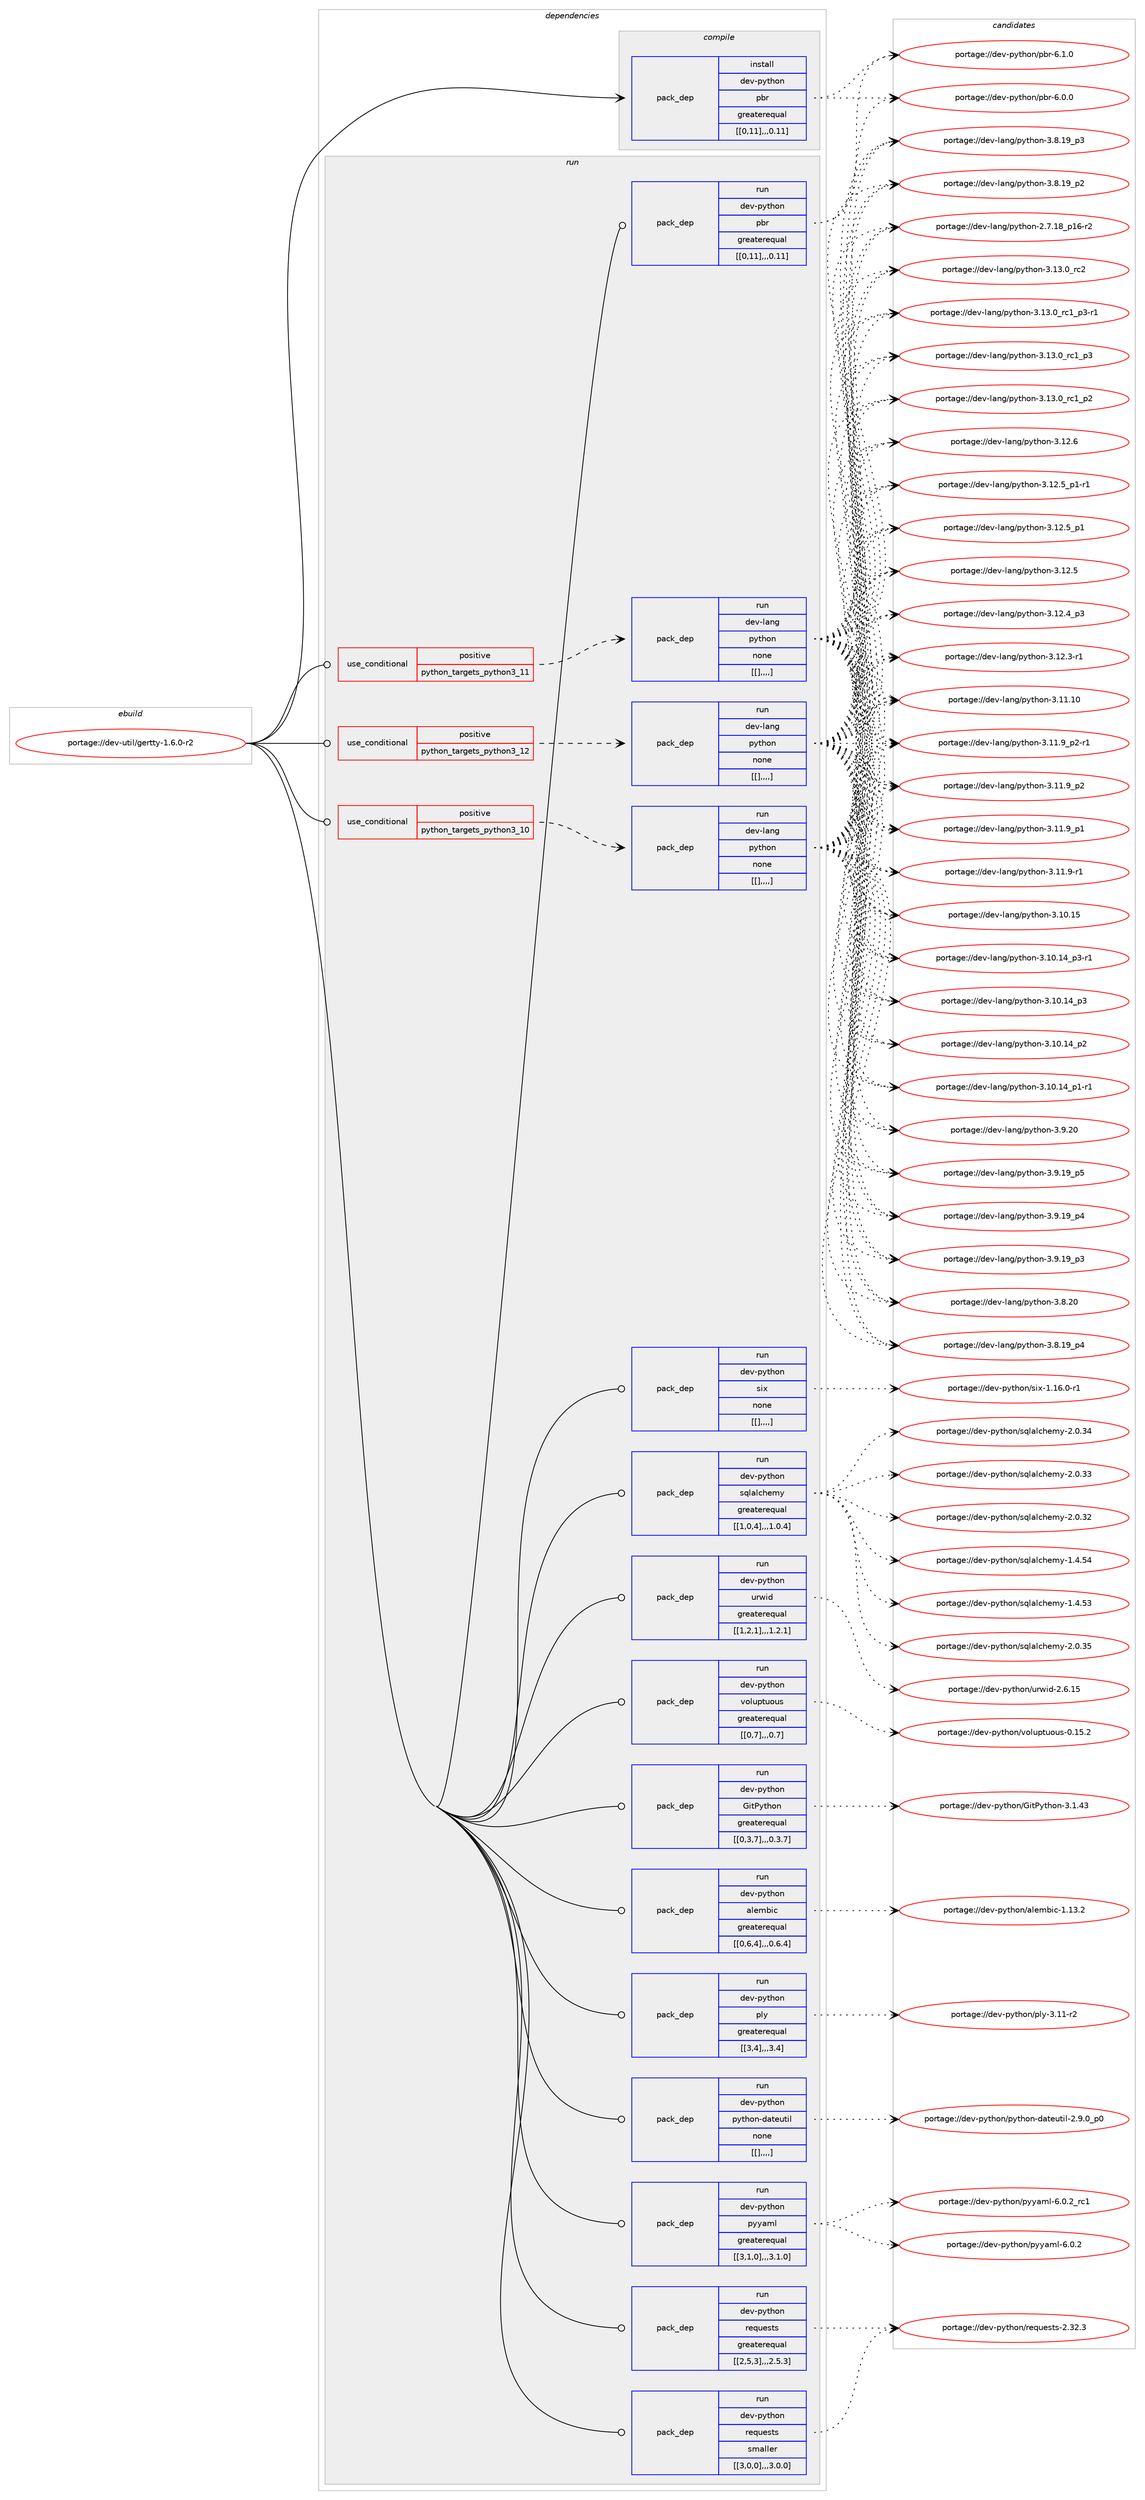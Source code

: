 digraph prolog {

# *************
# Graph options
# *************

newrank=true;
concentrate=true;
compound=true;
graph [rankdir=LR,fontname=Helvetica,fontsize=10,ranksep=1.5];#, ranksep=2.5, nodesep=0.2];
edge  [arrowhead=vee];
node  [fontname=Helvetica,fontsize=10];

# **********
# The ebuild
# **********

subgraph cluster_leftcol {
color=gray;
label=<<i>ebuild</i>>;
id [label="portage://dev-util/gertty-1.6.0-r2", color=red, width=4, href="../dev-util/gertty-1.6.0-r2.svg"];
}

# ****************
# The dependencies
# ****************

subgraph cluster_midcol {
color=gray;
label=<<i>dependencies</i>>;
subgraph cluster_compile {
fillcolor="#eeeeee";
style=filled;
label=<<i>compile</i>>;
subgraph pack154610 {
dependency218286 [label=<<TABLE BORDER="0" CELLBORDER="1" CELLSPACING="0" CELLPADDING="4" WIDTH="220"><TR><TD ROWSPAN="6" CELLPADDING="30">pack_dep</TD></TR><TR><TD WIDTH="110">install</TD></TR><TR><TD>dev-python</TD></TR><TR><TD>pbr</TD></TR><TR><TD>greaterequal</TD></TR><TR><TD>[[0,11],,,0.11]</TD></TR></TABLE>>, shape=none, color=blue];
}
id:e -> dependency218286:w [weight=20,style="solid",arrowhead="vee"];
}
subgraph cluster_compileandrun {
fillcolor="#eeeeee";
style=filled;
label=<<i>compile and run</i>>;
}
subgraph cluster_run {
fillcolor="#eeeeee";
style=filled;
label=<<i>run</i>>;
subgraph cond62274 {
dependency218287 [label=<<TABLE BORDER="0" CELLBORDER="1" CELLSPACING="0" CELLPADDING="4"><TR><TD ROWSPAN="3" CELLPADDING="10">use_conditional</TD></TR><TR><TD>positive</TD></TR><TR><TD>python_targets_python3_10</TD></TR></TABLE>>, shape=none, color=red];
subgraph pack154611 {
dependency218288 [label=<<TABLE BORDER="0" CELLBORDER="1" CELLSPACING="0" CELLPADDING="4" WIDTH="220"><TR><TD ROWSPAN="6" CELLPADDING="30">pack_dep</TD></TR><TR><TD WIDTH="110">run</TD></TR><TR><TD>dev-lang</TD></TR><TR><TD>python</TD></TR><TR><TD>none</TD></TR><TR><TD>[[],,,,]</TD></TR></TABLE>>, shape=none, color=blue];
}
dependency218287:e -> dependency218288:w [weight=20,style="dashed",arrowhead="vee"];
}
id:e -> dependency218287:w [weight=20,style="solid",arrowhead="odot"];
subgraph cond62275 {
dependency218289 [label=<<TABLE BORDER="0" CELLBORDER="1" CELLSPACING="0" CELLPADDING="4"><TR><TD ROWSPAN="3" CELLPADDING="10">use_conditional</TD></TR><TR><TD>positive</TD></TR><TR><TD>python_targets_python3_11</TD></TR></TABLE>>, shape=none, color=red];
subgraph pack154612 {
dependency218290 [label=<<TABLE BORDER="0" CELLBORDER="1" CELLSPACING="0" CELLPADDING="4" WIDTH="220"><TR><TD ROWSPAN="6" CELLPADDING="30">pack_dep</TD></TR><TR><TD WIDTH="110">run</TD></TR><TR><TD>dev-lang</TD></TR><TR><TD>python</TD></TR><TR><TD>none</TD></TR><TR><TD>[[],,,,]</TD></TR></TABLE>>, shape=none, color=blue];
}
dependency218289:e -> dependency218290:w [weight=20,style="dashed",arrowhead="vee"];
}
id:e -> dependency218289:w [weight=20,style="solid",arrowhead="odot"];
subgraph cond62276 {
dependency218291 [label=<<TABLE BORDER="0" CELLBORDER="1" CELLSPACING="0" CELLPADDING="4"><TR><TD ROWSPAN="3" CELLPADDING="10">use_conditional</TD></TR><TR><TD>positive</TD></TR><TR><TD>python_targets_python3_12</TD></TR></TABLE>>, shape=none, color=red];
subgraph pack154613 {
dependency218292 [label=<<TABLE BORDER="0" CELLBORDER="1" CELLSPACING="0" CELLPADDING="4" WIDTH="220"><TR><TD ROWSPAN="6" CELLPADDING="30">pack_dep</TD></TR><TR><TD WIDTH="110">run</TD></TR><TR><TD>dev-lang</TD></TR><TR><TD>python</TD></TR><TR><TD>none</TD></TR><TR><TD>[[],,,,]</TD></TR></TABLE>>, shape=none, color=blue];
}
dependency218291:e -> dependency218292:w [weight=20,style="dashed",arrowhead="vee"];
}
id:e -> dependency218291:w [weight=20,style="solid",arrowhead="odot"];
subgraph pack154614 {
dependency218293 [label=<<TABLE BORDER="0" CELLBORDER="1" CELLSPACING="0" CELLPADDING="4" WIDTH="220"><TR><TD ROWSPAN="6" CELLPADDING="30">pack_dep</TD></TR><TR><TD WIDTH="110">run</TD></TR><TR><TD>dev-python</TD></TR><TR><TD>GitPython</TD></TR><TR><TD>greaterequal</TD></TR><TR><TD>[[0,3,7],,,0.3.7]</TD></TR></TABLE>>, shape=none, color=blue];
}
id:e -> dependency218293:w [weight=20,style="solid",arrowhead="odot"];
subgraph pack154615 {
dependency218294 [label=<<TABLE BORDER="0" CELLBORDER="1" CELLSPACING="0" CELLPADDING="4" WIDTH="220"><TR><TD ROWSPAN="6" CELLPADDING="30">pack_dep</TD></TR><TR><TD WIDTH="110">run</TD></TR><TR><TD>dev-python</TD></TR><TR><TD>alembic</TD></TR><TR><TD>greaterequal</TD></TR><TR><TD>[[0,6,4],,,0.6.4]</TD></TR></TABLE>>, shape=none, color=blue];
}
id:e -> dependency218294:w [weight=20,style="solid",arrowhead="odot"];
subgraph pack154616 {
dependency218295 [label=<<TABLE BORDER="0" CELLBORDER="1" CELLSPACING="0" CELLPADDING="4" WIDTH="220"><TR><TD ROWSPAN="6" CELLPADDING="30">pack_dep</TD></TR><TR><TD WIDTH="110">run</TD></TR><TR><TD>dev-python</TD></TR><TR><TD>pbr</TD></TR><TR><TD>greaterequal</TD></TR><TR><TD>[[0,11],,,0.11]</TD></TR></TABLE>>, shape=none, color=blue];
}
id:e -> dependency218295:w [weight=20,style="solid",arrowhead="odot"];
subgraph pack154617 {
dependency218296 [label=<<TABLE BORDER="0" CELLBORDER="1" CELLSPACING="0" CELLPADDING="4" WIDTH="220"><TR><TD ROWSPAN="6" CELLPADDING="30">pack_dep</TD></TR><TR><TD WIDTH="110">run</TD></TR><TR><TD>dev-python</TD></TR><TR><TD>ply</TD></TR><TR><TD>greaterequal</TD></TR><TR><TD>[[3,4],,,3.4]</TD></TR></TABLE>>, shape=none, color=blue];
}
id:e -> dependency218296:w [weight=20,style="solid",arrowhead="odot"];
subgraph pack154618 {
dependency218297 [label=<<TABLE BORDER="0" CELLBORDER="1" CELLSPACING="0" CELLPADDING="4" WIDTH="220"><TR><TD ROWSPAN="6" CELLPADDING="30">pack_dep</TD></TR><TR><TD WIDTH="110">run</TD></TR><TR><TD>dev-python</TD></TR><TR><TD>python-dateutil</TD></TR><TR><TD>none</TD></TR><TR><TD>[[],,,,]</TD></TR></TABLE>>, shape=none, color=blue];
}
id:e -> dependency218297:w [weight=20,style="solid",arrowhead="odot"];
subgraph pack154619 {
dependency218298 [label=<<TABLE BORDER="0" CELLBORDER="1" CELLSPACING="0" CELLPADDING="4" WIDTH="220"><TR><TD ROWSPAN="6" CELLPADDING="30">pack_dep</TD></TR><TR><TD WIDTH="110">run</TD></TR><TR><TD>dev-python</TD></TR><TR><TD>pyyaml</TD></TR><TR><TD>greaterequal</TD></TR><TR><TD>[[3,1,0],,,3.1.0]</TD></TR></TABLE>>, shape=none, color=blue];
}
id:e -> dependency218298:w [weight=20,style="solid",arrowhead="odot"];
subgraph pack154620 {
dependency218299 [label=<<TABLE BORDER="0" CELLBORDER="1" CELLSPACING="0" CELLPADDING="4" WIDTH="220"><TR><TD ROWSPAN="6" CELLPADDING="30">pack_dep</TD></TR><TR><TD WIDTH="110">run</TD></TR><TR><TD>dev-python</TD></TR><TR><TD>requests</TD></TR><TR><TD>greaterequal</TD></TR><TR><TD>[[2,5,3],,,2.5.3]</TD></TR></TABLE>>, shape=none, color=blue];
}
id:e -> dependency218299:w [weight=20,style="solid",arrowhead="odot"];
subgraph pack154621 {
dependency218300 [label=<<TABLE BORDER="0" CELLBORDER="1" CELLSPACING="0" CELLPADDING="4" WIDTH="220"><TR><TD ROWSPAN="6" CELLPADDING="30">pack_dep</TD></TR><TR><TD WIDTH="110">run</TD></TR><TR><TD>dev-python</TD></TR><TR><TD>requests</TD></TR><TR><TD>smaller</TD></TR><TR><TD>[[3,0,0],,,3.0.0]</TD></TR></TABLE>>, shape=none, color=blue];
}
id:e -> dependency218300:w [weight=20,style="solid",arrowhead="odot"];
subgraph pack154622 {
dependency218301 [label=<<TABLE BORDER="0" CELLBORDER="1" CELLSPACING="0" CELLPADDING="4" WIDTH="220"><TR><TD ROWSPAN="6" CELLPADDING="30">pack_dep</TD></TR><TR><TD WIDTH="110">run</TD></TR><TR><TD>dev-python</TD></TR><TR><TD>six</TD></TR><TR><TD>none</TD></TR><TR><TD>[[],,,,]</TD></TR></TABLE>>, shape=none, color=blue];
}
id:e -> dependency218301:w [weight=20,style="solid",arrowhead="odot"];
subgraph pack154623 {
dependency218302 [label=<<TABLE BORDER="0" CELLBORDER="1" CELLSPACING="0" CELLPADDING="4" WIDTH="220"><TR><TD ROWSPAN="6" CELLPADDING="30">pack_dep</TD></TR><TR><TD WIDTH="110">run</TD></TR><TR><TD>dev-python</TD></TR><TR><TD>sqlalchemy</TD></TR><TR><TD>greaterequal</TD></TR><TR><TD>[[1,0,4],,,1.0.4]</TD></TR></TABLE>>, shape=none, color=blue];
}
id:e -> dependency218302:w [weight=20,style="solid",arrowhead="odot"];
subgraph pack154624 {
dependency218303 [label=<<TABLE BORDER="0" CELLBORDER="1" CELLSPACING="0" CELLPADDING="4" WIDTH="220"><TR><TD ROWSPAN="6" CELLPADDING="30">pack_dep</TD></TR><TR><TD WIDTH="110">run</TD></TR><TR><TD>dev-python</TD></TR><TR><TD>urwid</TD></TR><TR><TD>greaterequal</TD></TR><TR><TD>[[1,2,1],,,1.2.1]</TD></TR></TABLE>>, shape=none, color=blue];
}
id:e -> dependency218303:w [weight=20,style="solid",arrowhead="odot"];
subgraph pack154625 {
dependency218304 [label=<<TABLE BORDER="0" CELLBORDER="1" CELLSPACING="0" CELLPADDING="4" WIDTH="220"><TR><TD ROWSPAN="6" CELLPADDING="30">pack_dep</TD></TR><TR><TD WIDTH="110">run</TD></TR><TR><TD>dev-python</TD></TR><TR><TD>voluptuous</TD></TR><TR><TD>greaterequal</TD></TR><TR><TD>[[0,7],,,0.7]</TD></TR></TABLE>>, shape=none, color=blue];
}
id:e -> dependency218304:w [weight=20,style="solid",arrowhead="odot"];
}
}

# **************
# The candidates
# **************

subgraph cluster_choices {
rank=same;
color=gray;
label=<<i>candidates</i>>;

subgraph choice154610 {
color=black;
nodesep=1;
choice100101118451121211161041111104711298114455446494648 [label="portage://dev-python/pbr-6.1.0", color=red, width=4,href="../dev-python/pbr-6.1.0.svg"];
choice100101118451121211161041111104711298114455446484648 [label="portage://dev-python/pbr-6.0.0", color=red, width=4,href="../dev-python/pbr-6.0.0.svg"];
dependency218286:e -> choice100101118451121211161041111104711298114455446494648:w [style=dotted,weight="100"];
dependency218286:e -> choice100101118451121211161041111104711298114455446484648:w [style=dotted,weight="100"];
}
subgraph choice154611 {
color=black;
nodesep=1;
choice10010111845108971101034711212111610411111045514649514648951149950 [label="portage://dev-lang/python-3.13.0_rc2", color=red, width=4,href="../dev-lang/python-3.13.0_rc2.svg"];
choice1001011184510897110103471121211161041111104551464951464895114994995112514511449 [label="portage://dev-lang/python-3.13.0_rc1_p3-r1", color=red, width=4,href="../dev-lang/python-3.13.0_rc1_p3-r1.svg"];
choice100101118451089711010347112121116104111110455146495146489511499499511251 [label="portage://dev-lang/python-3.13.0_rc1_p3", color=red, width=4,href="../dev-lang/python-3.13.0_rc1_p3.svg"];
choice100101118451089711010347112121116104111110455146495146489511499499511250 [label="portage://dev-lang/python-3.13.0_rc1_p2", color=red, width=4,href="../dev-lang/python-3.13.0_rc1_p2.svg"];
choice10010111845108971101034711212111610411111045514649504654 [label="portage://dev-lang/python-3.12.6", color=red, width=4,href="../dev-lang/python-3.12.6.svg"];
choice1001011184510897110103471121211161041111104551464950465395112494511449 [label="portage://dev-lang/python-3.12.5_p1-r1", color=red, width=4,href="../dev-lang/python-3.12.5_p1-r1.svg"];
choice100101118451089711010347112121116104111110455146495046539511249 [label="portage://dev-lang/python-3.12.5_p1", color=red, width=4,href="../dev-lang/python-3.12.5_p1.svg"];
choice10010111845108971101034711212111610411111045514649504653 [label="portage://dev-lang/python-3.12.5", color=red, width=4,href="../dev-lang/python-3.12.5.svg"];
choice100101118451089711010347112121116104111110455146495046529511251 [label="portage://dev-lang/python-3.12.4_p3", color=red, width=4,href="../dev-lang/python-3.12.4_p3.svg"];
choice100101118451089711010347112121116104111110455146495046514511449 [label="portage://dev-lang/python-3.12.3-r1", color=red, width=4,href="../dev-lang/python-3.12.3-r1.svg"];
choice1001011184510897110103471121211161041111104551464949464948 [label="portage://dev-lang/python-3.11.10", color=red, width=4,href="../dev-lang/python-3.11.10.svg"];
choice1001011184510897110103471121211161041111104551464949465795112504511449 [label="portage://dev-lang/python-3.11.9_p2-r1", color=red, width=4,href="../dev-lang/python-3.11.9_p2-r1.svg"];
choice100101118451089711010347112121116104111110455146494946579511250 [label="portage://dev-lang/python-3.11.9_p2", color=red, width=4,href="../dev-lang/python-3.11.9_p2.svg"];
choice100101118451089711010347112121116104111110455146494946579511249 [label="portage://dev-lang/python-3.11.9_p1", color=red, width=4,href="../dev-lang/python-3.11.9_p1.svg"];
choice100101118451089711010347112121116104111110455146494946574511449 [label="portage://dev-lang/python-3.11.9-r1", color=red, width=4,href="../dev-lang/python-3.11.9-r1.svg"];
choice1001011184510897110103471121211161041111104551464948464953 [label="portage://dev-lang/python-3.10.15", color=red, width=4,href="../dev-lang/python-3.10.15.svg"];
choice100101118451089711010347112121116104111110455146494846495295112514511449 [label="portage://dev-lang/python-3.10.14_p3-r1", color=red, width=4,href="../dev-lang/python-3.10.14_p3-r1.svg"];
choice10010111845108971101034711212111610411111045514649484649529511251 [label="portage://dev-lang/python-3.10.14_p3", color=red, width=4,href="../dev-lang/python-3.10.14_p3.svg"];
choice10010111845108971101034711212111610411111045514649484649529511250 [label="portage://dev-lang/python-3.10.14_p2", color=red, width=4,href="../dev-lang/python-3.10.14_p2.svg"];
choice100101118451089711010347112121116104111110455146494846495295112494511449 [label="portage://dev-lang/python-3.10.14_p1-r1", color=red, width=4,href="../dev-lang/python-3.10.14_p1-r1.svg"];
choice10010111845108971101034711212111610411111045514657465048 [label="portage://dev-lang/python-3.9.20", color=red, width=4,href="../dev-lang/python-3.9.20.svg"];
choice100101118451089711010347112121116104111110455146574649579511253 [label="portage://dev-lang/python-3.9.19_p5", color=red, width=4,href="../dev-lang/python-3.9.19_p5.svg"];
choice100101118451089711010347112121116104111110455146574649579511252 [label="portage://dev-lang/python-3.9.19_p4", color=red, width=4,href="../dev-lang/python-3.9.19_p4.svg"];
choice100101118451089711010347112121116104111110455146574649579511251 [label="portage://dev-lang/python-3.9.19_p3", color=red, width=4,href="../dev-lang/python-3.9.19_p3.svg"];
choice10010111845108971101034711212111610411111045514656465048 [label="portage://dev-lang/python-3.8.20", color=red, width=4,href="../dev-lang/python-3.8.20.svg"];
choice100101118451089711010347112121116104111110455146564649579511252 [label="portage://dev-lang/python-3.8.19_p4", color=red, width=4,href="../dev-lang/python-3.8.19_p4.svg"];
choice100101118451089711010347112121116104111110455146564649579511251 [label="portage://dev-lang/python-3.8.19_p3", color=red, width=4,href="../dev-lang/python-3.8.19_p3.svg"];
choice100101118451089711010347112121116104111110455146564649579511250 [label="portage://dev-lang/python-3.8.19_p2", color=red, width=4,href="../dev-lang/python-3.8.19_p2.svg"];
choice100101118451089711010347112121116104111110455046554649569511249544511450 [label="portage://dev-lang/python-2.7.18_p16-r2", color=red, width=4,href="../dev-lang/python-2.7.18_p16-r2.svg"];
dependency218288:e -> choice10010111845108971101034711212111610411111045514649514648951149950:w [style=dotted,weight="100"];
dependency218288:e -> choice1001011184510897110103471121211161041111104551464951464895114994995112514511449:w [style=dotted,weight="100"];
dependency218288:e -> choice100101118451089711010347112121116104111110455146495146489511499499511251:w [style=dotted,weight="100"];
dependency218288:e -> choice100101118451089711010347112121116104111110455146495146489511499499511250:w [style=dotted,weight="100"];
dependency218288:e -> choice10010111845108971101034711212111610411111045514649504654:w [style=dotted,weight="100"];
dependency218288:e -> choice1001011184510897110103471121211161041111104551464950465395112494511449:w [style=dotted,weight="100"];
dependency218288:e -> choice100101118451089711010347112121116104111110455146495046539511249:w [style=dotted,weight="100"];
dependency218288:e -> choice10010111845108971101034711212111610411111045514649504653:w [style=dotted,weight="100"];
dependency218288:e -> choice100101118451089711010347112121116104111110455146495046529511251:w [style=dotted,weight="100"];
dependency218288:e -> choice100101118451089711010347112121116104111110455146495046514511449:w [style=dotted,weight="100"];
dependency218288:e -> choice1001011184510897110103471121211161041111104551464949464948:w [style=dotted,weight="100"];
dependency218288:e -> choice1001011184510897110103471121211161041111104551464949465795112504511449:w [style=dotted,weight="100"];
dependency218288:e -> choice100101118451089711010347112121116104111110455146494946579511250:w [style=dotted,weight="100"];
dependency218288:e -> choice100101118451089711010347112121116104111110455146494946579511249:w [style=dotted,weight="100"];
dependency218288:e -> choice100101118451089711010347112121116104111110455146494946574511449:w [style=dotted,weight="100"];
dependency218288:e -> choice1001011184510897110103471121211161041111104551464948464953:w [style=dotted,weight="100"];
dependency218288:e -> choice100101118451089711010347112121116104111110455146494846495295112514511449:w [style=dotted,weight="100"];
dependency218288:e -> choice10010111845108971101034711212111610411111045514649484649529511251:w [style=dotted,weight="100"];
dependency218288:e -> choice10010111845108971101034711212111610411111045514649484649529511250:w [style=dotted,weight="100"];
dependency218288:e -> choice100101118451089711010347112121116104111110455146494846495295112494511449:w [style=dotted,weight="100"];
dependency218288:e -> choice10010111845108971101034711212111610411111045514657465048:w [style=dotted,weight="100"];
dependency218288:e -> choice100101118451089711010347112121116104111110455146574649579511253:w [style=dotted,weight="100"];
dependency218288:e -> choice100101118451089711010347112121116104111110455146574649579511252:w [style=dotted,weight="100"];
dependency218288:e -> choice100101118451089711010347112121116104111110455146574649579511251:w [style=dotted,weight="100"];
dependency218288:e -> choice10010111845108971101034711212111610411111045514656465048:w [style=dotted,weight="100"];
dependency218288:e -> choice100101118451089711010347112121116104111110455146564649579511252:w [style=dotted,weight="100"];
dependency218288:e -> choice100101118451089711010347112121116104111110455146564649579511251:w [style=dotted,weight="100"];
dependency218288:e -> choice100101118451089711010347112121116104111110455146564649579511250:w [style=dotted,weight="100"];
dependency218288:e -> choice100101118451089711010347112121116104111110455046554649569511249544511450:w [style=dotted,weight="100"];
}
subgraph choice154612 {
color=black;
nodesep=1;
choice10010111845108971101034711212111610411111045514649514648951149950 [label="portage://dev-lang/python-3.13.0_rc2", color=red, width=4,href="../dev-lang/python-3.13.0_rc2.svg"];
choice1001011184510897110103471121211161041111104551464951464895114994995112514511449 [label="portage://dev-lang/python-3.13.0_rc1_p3-r1", color=red, width=4,href="../dev-lang/python-3.13.0_rc1_p3-r1.svg"];
choice100101118451089711010347112121116104111110455146495146489511499499511251 [label="portage://dev-lang/python-3.13.0_rc1_p3", color=red, width=4,href="../dev-lang/python-3.13.0_rc1_p3.svg"];
choice100101118451089711010347112121116104111110455146495146489511499499511250 [label="portage://dev-lang/python-3.13.0_rc1_p2", color=red, width=4,href="../dev-lang/python-3.13.0_rc1_p2.svg"];
choice10010111845108971101034711212111610411111045514649504654 [label="portage://dev-lang/python-3.12.6", color=red, width=4,href="../dev-lang/python-3.12.6.svg"];
choice1001011184510897110103471121211161041111104551464950465395112494511449 [label="portage://dev-lang/python-3.12.5_p1-r1", color=red, width=4,href="../dev-lang/python-3.12.5_p1-r1.svg"];
choice100101118451089711010347112121116104111110455146495046539511249 [label="portage://dev-lang/python-3.12.5_p1", color=red, width=4,href="../dev-lang/python-3.12.5_p1.svg"];
choice10010111845108971101034711212111610411111045514649504653 [label="portage://dev-lang/python-3.12.5", color=red, width=4,href="../dev-lang/python-3.12.5.svg"];
choice100101118451089711010347112121116104111110455146495046529511251 [label="portage://dev-lang/python-3.12.4_p3", color=red, width=4,href="../dev-lang/python-3.12.4_p3.svg"];
choice100101118451089711010347112121116104111110455146495046514511449 [label="portage://dev-lang/python-3.12.3-r1", color=red, width=4,href="../dev-lang/python-3.12.3-r1.svg"];
choice1001011184510897110103471121211161041111104551464949464948 [label="portage://dev-lang/python-3.11.10", color=red, width=4,href="../dev-lang/python-3.11.10.svg"];
choice1001011184510897110103471121211161041111104551464949465795112504511449 [label="portage://dev-lang/python-3.11.9_p2-r1", color=red, width=4,href="../dev-lang/python-3.11.9_p2-r1.svg"];
choice100101118451089711010347112121116104111110455146494946579511250 [label="portage://dev-lang/python-3.11.9_p2", color=red, width=4,href="../dev-lang/python-3.11.9_p2.svg"];
choice100101118451089711010347112121116104111110455146494946579511249 [label="portage://dev-lang/python-3.11.9_p1", color=red, width=4,href="../dev-lang/python-3.11.9_p1.svg"];
choice100101118451089711010347112121116104111110455146494946574511449 [label="portage://dev-lang/python-3.11.9-r1", color=red, width=4,href="../dev-lang/python-3.11.9-r1.svg"];
choice1001011184510897110103471121211161041111104551464948464953 [label="portage://dev-lang/python-3.10.15", color=red, width=4,href="../dev-lang/python-3.10.15.svg"];
choice100101118451089711010347112121116104111110455146494846495295112514511449 [label="portage://dev-lang/python-3.10.14_p3-r1", color=red, width=4,href="../dev-lang/python-3.10.14_p3-r1.svg"];
choice10010111845108971101034711212111610411111045514649484649529511251 [label="portage://dev-lang/python-3.10.14_p3", color=red, width=4,href="../dev-lang/python-3.10.14_p3.svg"];
choice10010111845108971101034711212111610411111045514649484649529511250 [label="portage://dev-lang/python-3.10.14_p2", color=red, width=4,href="../dev-lang/python-3.10.14_p2.svg"];
choice100101118451089711010347112121116104111110455146494846495295112494511449 [label="portage://dev-lang/python-3.10.14_p1-r1", color=red, width=4,href="../dev-lang/python-3.10.14_p1-r1.svg"];
choice10010111845108971101034711212111610411111045514657465048 [label="portage://dev-lang/python-3.9.20", color=red, width=4,href="../dev-lang/python-3.9.20.svg"];
choice100101118451089711010347112121116104111110455146574649579511253 [label="portage://dev-lang/python-3.9.19_p5", color=red, width=4,href="../dev-lang/python-3.9.19_p5.svg"];
choice100101118451089711010347112121116104111110455146574649579511252 [label="portage://dev-lang/python-3.9.19_p4", color=red, width=4,href="../dev-lang/python-3.9.19_p4.svg"];
choice100101118451089711010347112121116104111110455146574649579511251 [label="portage://dev-lang/python-3.9.19_p3", color=red, width=4,href="../dev-lang/python-3.9.19_p3.svg"];
choice10010111845108971101034711212111610411111045514656465048 [label="portage://dev-lang/python-3.8.20", color=red, width=4,href="../dev-lang/python-3.8.20.svg"];
choice100101118451089711010347112121116104111110455146564649579511252 [label="portage://dev-lang/python-3.8.19_p4", color=red, width=4,href="../dev-lang/python-3.8.19_p4.svg"];
choice100101118451089711010347112121116104111110455146564649579511251 [label="portage://dev-lang/python-3.8.19_p3", color=red, width=4,href="../dev-lang/python-3.8.19_p3.svg"];
choice100101118451089711010347112121116104111110455146564649579511250 [label="portage://dev-lang/python-3.8.19_p2", color=red, width=4,href="../dev-lang/python-3.8.19_p2.svg"];
choice100101118451089711010347112121116104111110455046554649569511249544511450 [label="portage://dev-lang/python-2.7.18_p16-r2", color=red, width=4,href="../dev-lang/python-2.7.18_p16-r2.svg"];
dependency218290:e -> choice10010111845108971101034711212111610411111045514649514648951149950:w [style=dotted,weight="100"];
dependency218290:e -> choice1001011184510897110103471121211161041111104551464951464895114994995112514511449:w [style=dotted,weight="100"];
dependency218290:e -> choice100101118451089711010347112121116104111110455146495146489511499499511251:w [style=dotted,weight="100"];
dependency218290:e -> choice100101118451089711010347112121116104111110455146495146489511499499511250:w [style=dotted,weight="100"];
dependency218290:e -> choice10010111845108971101034711212111610411111045514649504654:w [style=dotted,weight="100"];
dependency218290:e -> choice1001011184510897110103471121211161041111104551464950465395112494511449:w [style=dotted,weight="100"];
dependency218290:e -> choice100101118451089711010347112121116104111110455146495046539511249:w [style=dotted,weight="100"];
dependency218290:e -> choice10010111845108971101034711212111610411111045514649504653:w [style=dotted,weight="100"];
dependency218290:e -> choice100101118451089711010347112121116104111110455146495046529511251:w [style=dotted,weight="100"];
dependency218290:e -> choice100101118451089711010347112121116104111110455146495046514511449:w [style=dotted,weight="100"];
dependency218290:e -> choice1001011184510897110103471121211161041111104551464949464948:w [style=dotted,weight="100"];
dependency218290:e -> choice1001011184510897110103471121211161041111104551464949465795112504511449:w [style=dotted,weight="100"];
dependency218290:e -> choice100101118451089711010347112121116104111110455146494946579511250:w [style=dotted,weight="100"];
dependency218290:e -> choice100101118451089711010347112121116104111110455146494946579511249:w [style=dotted,weight="100"];
dependency218290:e -> choice100101118451089711010347112121116104111110455146494946574511449:w [style=dotted,weight="100"];
dependency218290:e -> choice1001011184510897110103471121211161041111104551464948464953:w [style=dotted,weight="100"];
dependency218290:e -> choice100101118451089711010347112121116104111110455146494846495295112514511449:w [style=dotted,weight="100"];
dependency218290:e -> choice10010111845108971101034711212111610411111045514649484649529511251:w [style=dotted,weight="100"];
dependency218290:e -> choice10010111845108971101034711212111610411111045514649484649529511250:w [style=dotted,weight="100"];
dependency218290:e -> choice100101118451089711010347112121116104111110455146494846495295112494511449:w [style=dotted,weight="100"];
dependency218290:e -> choice10010111845108971101034711212111610411111045514657465048:w [style=dotted,weight="100"];
dependency218290:e -> choice100101118451089711010347112121116104111110455146574649579511253:w [style=dotted,weight="100"];
dependency218290:e -> choice100101118451089711010347112121116104111110455146574649579511252:w [style=dotted,weight="100"];
dependency218290:e -> choice100101118451089711010347112121116104111110455146574649579511251:w [style=dotted,weight="100"];
dependency218290:e -> choice10010111845108971101034711212111610411111045514656465048:w [style=dotted,weight="100"];
dependency218290:e -> choice100101118451089711010347112121116104111110455146564649579511252:w [style=dotted,weight="100"];
dependency218290:e -> choice100101118451089711010347112121116104111110455146564649579511251:w [style=dotted,weight="100"];
dependency218290:e -> choice100101118451089711010347112121116104111110455146564649579511250:w [style=dotted,weight="100"];
dependency218290:e -> choice100101118451089711010347112121116104111110455046554649569511249544511450:w [style=dotted,weight="100"];
}
subgraph choice154613 {
color=black;
nodesep=1;
choice10010111845108971101034711212111610411111045514649514648951149950 [label="portage://dev-lang/python-3.13.0_rc2", color=red, width=4,href="../dev-lang/python-3.13.0_rc2.svg"];
choice1001011184510897110103471121211161041111104551464951464895114994995112514511449 [label="portage://dev-lang/python-3.13.0_rc1_p3-r1", color=red, width=4,href="../dev-lang/python-3.13.0_rc1_p3-r1.svg"];
choice100101118451089711010347112121116104111110455146495146489511499499511251 [label="portage://dev-lang/python-3.13.0_rc1_p3", color=red, width=4,href="../dev-lang/python-3.13.0_rc1_p3.svg"];
choice100101118451089711010347112121116104111110455146495146489511499499511250 [label="portage://dev-lang/python-3.13.0_rc1_p2", color=red, width=4,href="../dev-lang/python-3.13.0_rc1_p2.svg"];
choice10010111845108971101034711212111610411111045514649504654 [label="portage://dev-lang/python-3.12.6", color=red, width=4,href="../dev-lang/python-3.12.6.svg"];
choice1001011184510897110103471121211161041111104551464950465395112494511449 [label="portage://dev-lang/python-3.12.5_p1-r1", color=red, width=4,href="../dev-lang/python-3.12.5_p1-r1.svg"];
choice100101118451089711010347112121116104111110455146495046539511249 [label="portage://dev-lang/python-3.12.5_p1", color=red, width=4,href="../dev-lang/python-3.12.5_p1.svg"];
choice10010111845108971101034711212111610411111045514649504653 [label="portage://dev-lang/python-3.12.5", color=red, width=4,href="../dev-lang/python-3.12.5.svg"];
choice100101118451089711010347112121116104111110455146495046529511251 [label="portage://dev-lang/python-3.12.4_p3", color=red, width=4,href="../dev-lang/python-3.12.4_p3.svg"];
choice100101118451089711010347112121116104111110455146495046514511449 [label="portage://dev-lang/python-3.12.3-r1", color=red, width=4,href="../dev-lang/python-3.12.3-r1.svg"];
choice1001011184510897110103471121211161041111104551464949464948 [label="portage://dev-lang/python-3.11.10", color=red, width=4,href="../dev-lang/python-3.11.10.svg"];
choice1001011184510897110103471121211161041111104551464949465795112504511449 [label="portage://dev-lang/python-3.11.9_p2-r1", color=red, width=4,href="../dev-lang/python-3.11.9_p2-r1.svg"];
choice100101118451089711010347112121116104111110455146494946579511250 [label="portage://dev-lang/python-3.11.9_p2", color=red, width=4,href="../dev-lang/python-3.11.9_p2.svg"];
choice100101118451089711010347112121116104111110455146494946579511249 [label="portage://dev-lang/python-3.11.9_p1", color=red, width=4,href="../dev-lang/python-3.11.9_p1.svg"];
choice100101118451089711010347112121116104111110455146494946574511449 [label="portage://dev-lang/python-3.11.9-r1", color=red, width=4,href="../dev-lang/python-3.11.9-r1.svg"];
choice1001011184510897110103471121211161041111104551464948464953 [label="portage://dev-lang/python-3.10.15", color=red, width=4,href="../dev-lang/python-3.10.15.svg"];
choice100101118451089711010347112121116104111110455146494846495295112514511449 [label="portage://dev-lang/python-3.10.14_p3-r1", color=red, width=4,href="../dev-lang/python-3.10.14_p3-r1.svg"];
choice10010111845108971101034711212111610411111045514649484649529511251 [label="portage://dev-lang/python-3.10.14_p3", color=red, width=4,href="../dev-lang/python-3.10.14_p3.svg"];
choice10010111845108971101034711212111610411111045514649484649529511250 [label="portage://dev-lang/python-3.10.14_p2", color=red, width=4,href="../dev-lang/python-3.10.14_p2.svg"];
choice100101118451089711010347112121116104111110455146494846495295112494511449 [label="portage://dev-lang/python-3.10.14_p1-r1", color=red, width=4,href="../dev-lang/python-3.10.14_p1-r1.svg"];
choice10010111845108971101034711212111610411111045514657465048 [label="portage://dev-lang/python-3.9.20", color=red, width=4,href="../dev-lang/python-3.9.20.svg"];
choice100101118451089711010347112121116104111110455146574649579511253 [label="portage://dev-lang/python-3.9.19_p5", color=red, width=4,href="../dev-lang/python-3.9.19_p5.svg"];
choice100101118451089711010347112121116104111110455146574649579511252 [label="portage://dev-lang/python-3.9.19_p4", color=red, width=4,href="../dev-lang/python-3.9.19_p4.svg"];
choice100101118451089711010347112121116104111110455146574649579511251 [label="portage://dev-lang/python-3.9.19_p3", color=red, width=4,href="../dev-lang/python-3.9.19_p3.svg"];
choice10010111845108971101034711212111610411111045514656465048 [label="portage://dev-lang/python-3.8.20", color=red, width=4,href="../dev-lang/python-3.8.20.svg"];
choice100101118451089711010347112121116104111110455146564649579511252 [label="portage://dev-lang/python-3.8.19_p4", color=red, width=4,href="../dev-lang/python-3.8.19_p4.svg"];
choice100101118451089711010347112121116104111110455146564649579511251 [label="portage://dev-lang/python-3.8.19_p3", color=red, width=4,href="../dev-lang/python-3.8.19_p3.svg"];
choice100101118451089711010347112121116104111110455146564649579511250 [label="portage://dev-lang/python-3.8.19_p2", color=red, width=4,href="../dev-lang/python-3.8.19_p2.svg"];
choice100101118451089711010347112121116104111110455046554649569511249544511450 [label="portage://dev-lang/python-2.7.18_p16-r2", color=red, width=4,href="../dev-lang/python-2.7.18_p16-r2.svg"];
dependency218292:e -> choice10010111845108971101034711212111610411111045514649514648951149950:w [style=dotted,weight="100"];
dependency218292:e -> choice1001011184510897110103471121211161041111104551464951464895114994995112514511449:w [style=dotted,weight="100"];
dependency218292:e -> choice100101118451089711010347112121116104111110455146495146489511499499511251:w [style=dotted,weight="100"];
dependency218292:e -> choice100101118451089711010347112121116104111110455146495146489511499499511250:w [style=dotted,weight="100"];
dependency218292:e -> choice10010111845108971101034711212111610411111045514649504654:w [style=dotted,weight="100"];
dependency218292:e -> choice1001011184510897110103471121211161041111104551464950465395112494511449:w [style=dotted,weight="100"];
dependency218292:e -> choice100101118451089711010347112121116104111110455146495046539511249:w [style=dotted,weight="100"];
dependency218292:e -> choice10010111845108971101034711212111610411111045514649504653:w [style=dotted,weight="100"];
dependency218292:e -> choice100101118451089711010347112121116104111110455146495046529511251:w [style=dotted,weight="100"];
dependency218292:e -> choice100101118451089711010347112121116104111110455146495046514511449:w [style=dotted,weight="100"];
dependency218292:e -> choice1001011184510897110103471121211161041111104551464949464948:w [style=dotted,weight="100"];
dependency218292:e -> choice1001011184510897110103471121211161041111104551464949465795112504511449:w [style=dotted,weight="100"];
dependency218292:e -> choice100101118451089711010347112121116104111110455146494946579511250:w [style=dotted,weight="100"];
dependency218292:e -> choice100101118451089711010347112121116104111110455146494946579511249:w [style=dotted,weight="100"];
dependency218292:e -> choice100101118451089711010347112121116104111110455146494946574511449:w [style=dotted,weight="100"];
dependency218292:e -> choice1001011184510897110103471121211161041111104551464948464953:w [style=dotted,weight="100"];
dependency218292:e -> choice100101118451089711010347112121116104111110455146494846495295112514511449:w [style=dotted,weight="100"];
dependency218292:e -> choice10010111845108971101034711212111610411111045514649484649529511251:w [style=dotted,weight="100"];
dependency218292:e -> choice10010111845108971101034711212111610411111045514649484649529511250:w [style=dotted,weight="100"];
dependency218292:e -> choice100101118451089711010347112121116104111110455146494846495295112494511449:w [style=dotted,weight="100"];
dependency218292:e -> choice10010111845108971101034711212111610411111045514657465048:w [style=dotted,weight="100"];
dependency218292:e -> choice100101118451089711010347112121116104111110455146574649579511253:w [style=dotted,weight="100"];
dependency218292:e -> choice100101118451089711010347112121116104111110455146574649579511252:w [style=dotted,weight="100"];
dependency218292:e -> choice100101118451089711010347112121116104111110455146574649579511251:w [style=dotted,weight="100"];
dependency218292:e -> choice10010111845108971101034711212111610411111045514656465048:w [style=dotted,weight="100"];
dependency218292:e -> choice100101118451089711010347112121116104111110455146564649579511252:w [style=dotted,weight="100"];
dependency218292:e -> choice100101118451089711010347112121116104111110455146564649579511251:w [style=dotted,weight="100"];
dependency218292:e -> choice100101118451089711010347112121116104111110455146564649579511250:w [style=dotted,weight="100"];
dependency218292:e -> choice100101118451089711010347112121116104111110455046554649569511249544511450:w [style=dotted,weight="100"];
}
subgraph choice154614 {
color=black;
nodesep=1;
choice1001011184511212111610411111047711051168012111610411111045514649465251 [label="portage://dev-python/GitPython-3.1.43", color=red, width=4,href="../dev-python/GitPython-3.1.43.svg"];
dependency218293:e -> choice1001011184511212111610411111047711051168012111610411111045514649465251:w [style=dotted,weight="100"];
}
subgraph choice154615 {
color=black;
nodesep=1;
choice100101118451121211161041111104797108101109981059945494649514650 [label="portage://dev-python/alembic-1.13.2", color=red, width=4,href="../dev-python/alembic-1.13.2.svg"];
dependency218294:e -> choice100101118451121211161041111104797108101109981059945494649514650:w [style=dotted,weight="100"];
}
subgraph choice154616 {
color=black;
nodesep=1;
choice100101118451121211161041111104711298114455446494648 [label="portage://dev-python/pbr-6.1.0", color=red, width=4,href="../dev-python/pbr-6.1.0.svg"];
choice100101118451121211161041111104711298114455446484648 [label="portage://dev-python/pbr-6.0.0", color=red, width=4,href="../dev-python/pbr-6.0.0.svg"];
dependency218295:e -> choice100101118451121211161041111104711298114455446494648:w [style=dotted,weight="100"];
dependency218295:e -> choice100101118451121211161041111104711298114455446484648:w [style=dotted,weight="100"];
}
subgraph choice154617 {
color=black;
nodesep=1;
choice100101118451121211161041111104711210812145514649494511450 [label="portage://dev-python/ply-3.11-r2", color=red, width=4,href="../dev-python/ply-3.11-r2.svg"];
dependency218296:e -> choice100101118451121211161041111104711210812145514649494511450:w [style=dotted,weight="100"];
}
subgraph choice154618 {
color=black;
nodesep=1;
choice100101118451121211161041111104711212111610411111045100971161011171161051084550465746489511248 [label="portage://dev-python/python-dateutil-2.9.0_p0", color=red, width=4,href="../dev-python/python-dateutil-2.9.0_p0.svg"];
dependency218297:e -> choice100101118451121211161041111104711212111610411111045100971161011171161051084550465746489511248:w [style=dotted,weight="100"];
}
subgraph choice154619 {
color=black;
nodesep=1;
choice100101118451121211161041111104711212112197109108455446484650951149949 [label="portage://dev-python/pyyaml-6.0.2_rc1", color=red, width=4,href="../dev-python/pyyaml-6.0.2_rc1.svg"];
choice100101118451121211161041111104711212112197109108455446484650 [label="portage://dev-python/pyyaml-6.0.2", color=red, width=4,href="../dev-python/pyyaml-6.0.2.svg"];
dependency218298:e -> choice100101118451121211161041111104711212112197109108455446484650951149949:w [style=dotted,weight="100"];
dependency218298:e -> choice100101118451121211161041111104711212112197109108455446484650:w [style=dotted,weight="100"];
}
subgraph choice154620 {
color=black;
nodesep=1;
choice100101118451121211161041111104711410111311710111511611545504651504651 [label="portage://dev-python/requests-2.32.3", color=red, width=4,href="../dev-python/requests-2.32.3.svg"];
dependency218299:e -> choice100101118451121211161041111104711410111311710111511611545504651504651:w [style=dotted,weight="100"];
}
subgraph choice154621 {
color=black;
nodesep=1;
choice100101118451121211161041111104711410111311710111511611545504651504651 [label="portage://dev-python/requests-2.32.3", color=red, width=4,href="../dev-python/requests-2.32.3.svg"];
dependency218300:e -> choice100101118451121211161041111104711410111311710111511611545504651504651:w [style=dotted,weight="100"];
}
subgraph choice154622 {
color=black;
nodesep=1;
choice1001011184511212111610411111047115105120454946495446484511449 [label="portage://dev-python/six-1.16.0-r1", color=red, width=4,href="../dev-python/six-1.16.0-r1.svg"];
dependency218301:e -> choice1001011184511212111610411111047115105120454946495446484511449:w [style=dotted,weight="100"];
}
subgraph choice154623 {
color=black;
nodesep=1;
choice1001011184511212111610411111047115113108971089910410110912145504648465153 [label="portage://dev-python/sqlalchemy-2.0.35", color=red, width=4,href="../dev-python/sqlalchemy-2.0.35.svg"];
choice1001011184511212111610411111047115113108971089910410110912145504648465152 [label="portage://dev-python/sqlalchemy-2.0.34", color=red, width=4,href="../dev-python/sqlalchemy-2.0.34.svg"];
choice1001011184511212111610411111047115113108971089910410110912145504648465151 [label="portage://dev-python/sqlalchemy-2.0.33", color=red, width=4,href="../dev-python/sqlalchemy-2.0.33.svg"];
choice1001011184511212111610411111047115113108971089910410110912145504648465150 [label="portage://dev-python/sqlalchemy-2.0.32", color=red, width=4,href="../dev-python/sqlalchemy-2.0.32.svg"];
choice1001011184511212111610411111047115113108971089910410110912145494652465352 [label="portage://dev-python/sqlalchemy-1.4.54", color=red, width=4,href="../dev-python/sqlalchemy-1.4.54.svg"];
choice1001011184511212111610411111047115113108971089910410110912145494652465351 [label="portage://dev-python/sqlalchemy-1.4.53", color=red, width=4,href="../dev-python/sqlalchemy-1.4.53.svg"];
dependency218302:e -> choice1001011184511212111610411111047115113108971089910410110912145504648465153:w [style=dotted,weight="100"];
dependency218302:e -> choice1001011184511212111610411111047115113108971089910410110912145504648465152:w [style=dotted,weight="100"];
dependency218302:e -> choice1001011184511212111610411111047115113108971089910410110912145504648465151:w [style=dotted,weight="100"];
dependency218302:e -> choice1001011184511212111610411111047115113108971089910410110912145504648465150:w [style=dotted,weight="100"];
dependency218302:e -> choice1001011184511212111610411111047115113108971089910410110912145494652465352:w [style=dotted,weight="100"];
dependency218302:e -> choice1001011184511212111610411111047115113108971089910410110912145494652465351:w [style=dotted,weight="100"];
}
subgraph choice154624 {
color=black;
nodesep=1;
choice100101118451121211161041111104711711411910510045504654464953 [label="portage://dev-python/urwid-2.6.15", color=red, width=4,href="../dev-python/urwid-2.6.15.svg"];
dependency218303:e -> choice100101118451121211161041111104711711411910510045504654464953:w [style=dotted,weight="100"];
}
subgraph choice154625 {
color=black;
nodesep=1;
choice100101118451121211161041111104711811110811711211611711111711545484649534650 [label="portage://dev-python/voluptuous-0.15.2", color=red, width=4,href="../dev-python/voluptuous-0.15.2.svg"];
dependency218304:e -> choice100101118451121211161041111104711811110811711211611711111711545484649534650:w [style=dotted,weight="100"];
}
}

}
